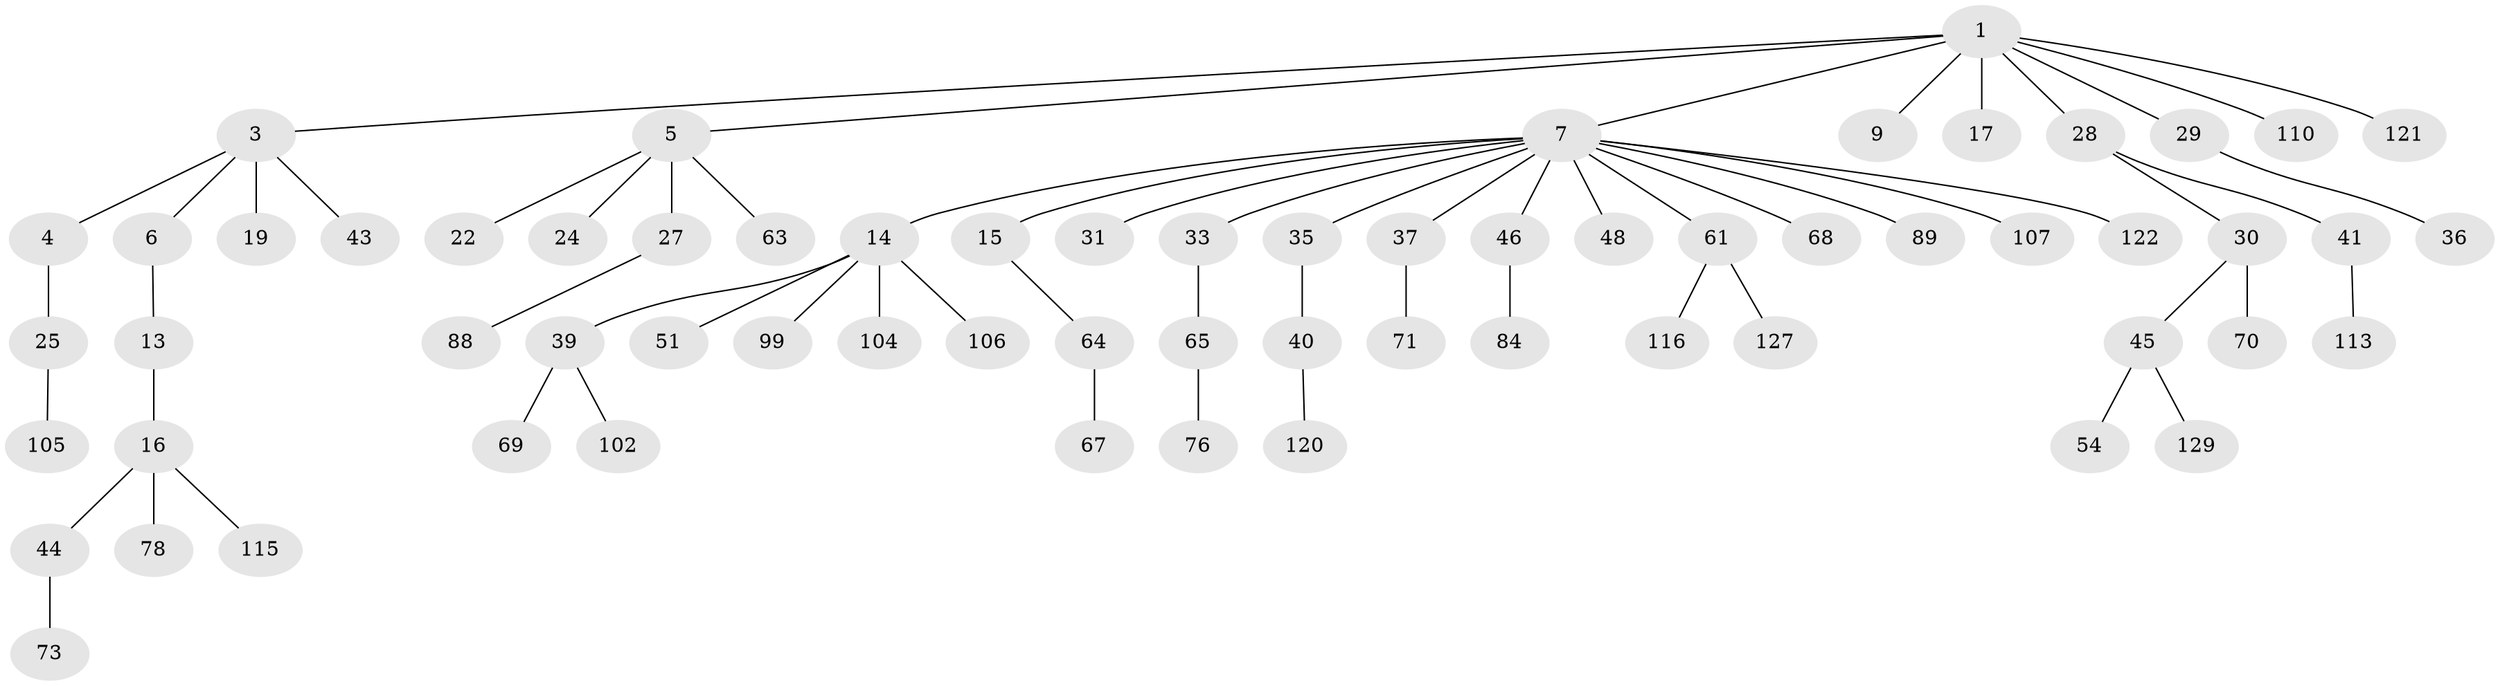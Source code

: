 // original degree distribution, {5: 0.030534351145038167, 6: 0.022900763358778626, 2: 0.2366412213740458, 3: 0.11450381679389313, 11: 0.007633587786259542, 4: 0.06870229007633588, 1: 0.5190839694656488}
// Generated by graph-tools (version 1.1) at 2025/15/03/09/25 04:15:38]
// undirected, 65 vertices, 64 edges
graph export_dot {
graph [start="1"]
  node [color=gray90,style=filled];
  1 [super="+2"];
  3;
  4;
  5 [super="+20"];
  6 [super="+119"];
  7 [super="+8+12+18+94+90+10+32+11"];
  9 [super="+85"];
  13 [super="+109+75+72"];
  14 [super="+21"];
  15 [super="+50"];
  16 [super="+124+97+23+38"];
  17;
  19;
  22 [super="+34"];
  24;
  25 [super="+128"];
  27;
  28;
  29 [super="+59+91"];
  30 [super="+100"];
  31;
  33 [super="+77+96+53"];
  35;
  36;
  37;
  39 [super="+55"];
  40;
  41;
  43 [super="+86+108+58"];
  44 [super="+130+66"];
  45 [super="+114"];
  46;
  48;
  51 [super="+52"];
  54 [super="+87"];
  61 [super="+79+92+62"];
  63;
  64;
  65 [super="+103"];
  67;
  68;
  69;
  70 [super="+82+123"];
  71 [super="+80"];
  73;
  76;
  78;
  84;
  88;
  89;
  99;
  102 [super="+125"];
  104;
  105;
  106;
  107 [super="+112"];
  110 [super="+118"];
  113 [super="+131"];
  115;
  116;
  120;
  121;
  122;
  127;
  129;
  1 -- 3;
  1 -- 5;
  1 -- 7;
  1 -- 28;
  1 -- 17;
  1 -- 121;
  1 -- 9;
  1 -- 29;
  1 -- 110;
  3 -- 4;
  3 -- 6;
  3 -- 19;
  3 -- 43;
  4 -- 25;
  5 -- 24;
  5 -- 27;
  5 -- 22;
  5 -- 63;
  6 -- 13;
  7 -- 14;
  7 -- 46;
  7 -- 15;
  7 -- 31;
  7 -- 37;
  7 -- 48;
  7 -- 89;
  7 -- 35;
  7 -- 33;
  7 -- 61;
  7 -- 122;
  7 -- 68;
  7 -- 107;
  13 -- 16;
  14 -- 99;
  14 -- 51;
  14 -- 39;
  14 -- 104;
  14 -- 106;
  15 -- 64;
  16 -- 44;
  16 -- 115;
  16 -- 78;
  25 -- 105;
  27 -- 88;
  28 -- 30;
  28 -- 41;
  29 -- 36;
  30 -- 45;
  30 -- 70;
  33 -- 65;
  35 -- 40;
  37 -- 71;
  39 -- 102;
  39 -- 69;
  40 -- 120;
  41 -- 113;
  44 -- 73;
  45 -- 54;
  45 -- 129;
  46 -- 84;
  61 -- 116;
  61 -- 127;
  64 -- 67;
  65 -- 76;
}
